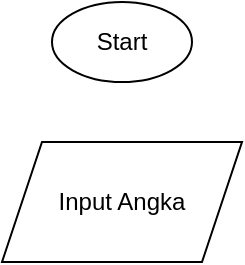 <mxfile version="24.0.1" type="device">
  <diagram name="Halaman-1" id="68-aU5l0zUEGFdwvhopm">
    <mxGraphModel dx="473" dy="695" grid="1" gridSize="10" guides="1" tooltips="1" connect="1" arrows="1" fold="1" page="1" pageScale="1" pageWidth="827" pageHeight="1169" math="0" shadow="0">
      <root>
        <mxCell id="0" />
        <mxCell id="1" parent="0" />
        <mxCell id="w-gLjDbcgZaN9TxyO2vj-1" value="Start" style="ellipse;whiteSpace=wrap;html=1;" vertex="1" parent="1">
          <mxGeometry x="275" y="150" width="70" height="40" as="geometry" />
        </mxCell>
        <mxCell id="w-gLjDbcgZaN9TxyO2vj-2" value="Input Angka" style="shape=parallelogram;perimeter=parallelogramPerimeter;whiteSpace=wrap;html=1;fixedSize=1;" vertex="1" parent="1">
          <mxGeometry x="250" y="220" width="120" height="60" as="geometry" />
        </mxCell>
      </root>
    </mxGraphModel>
  </diagram>
</mxfile>
